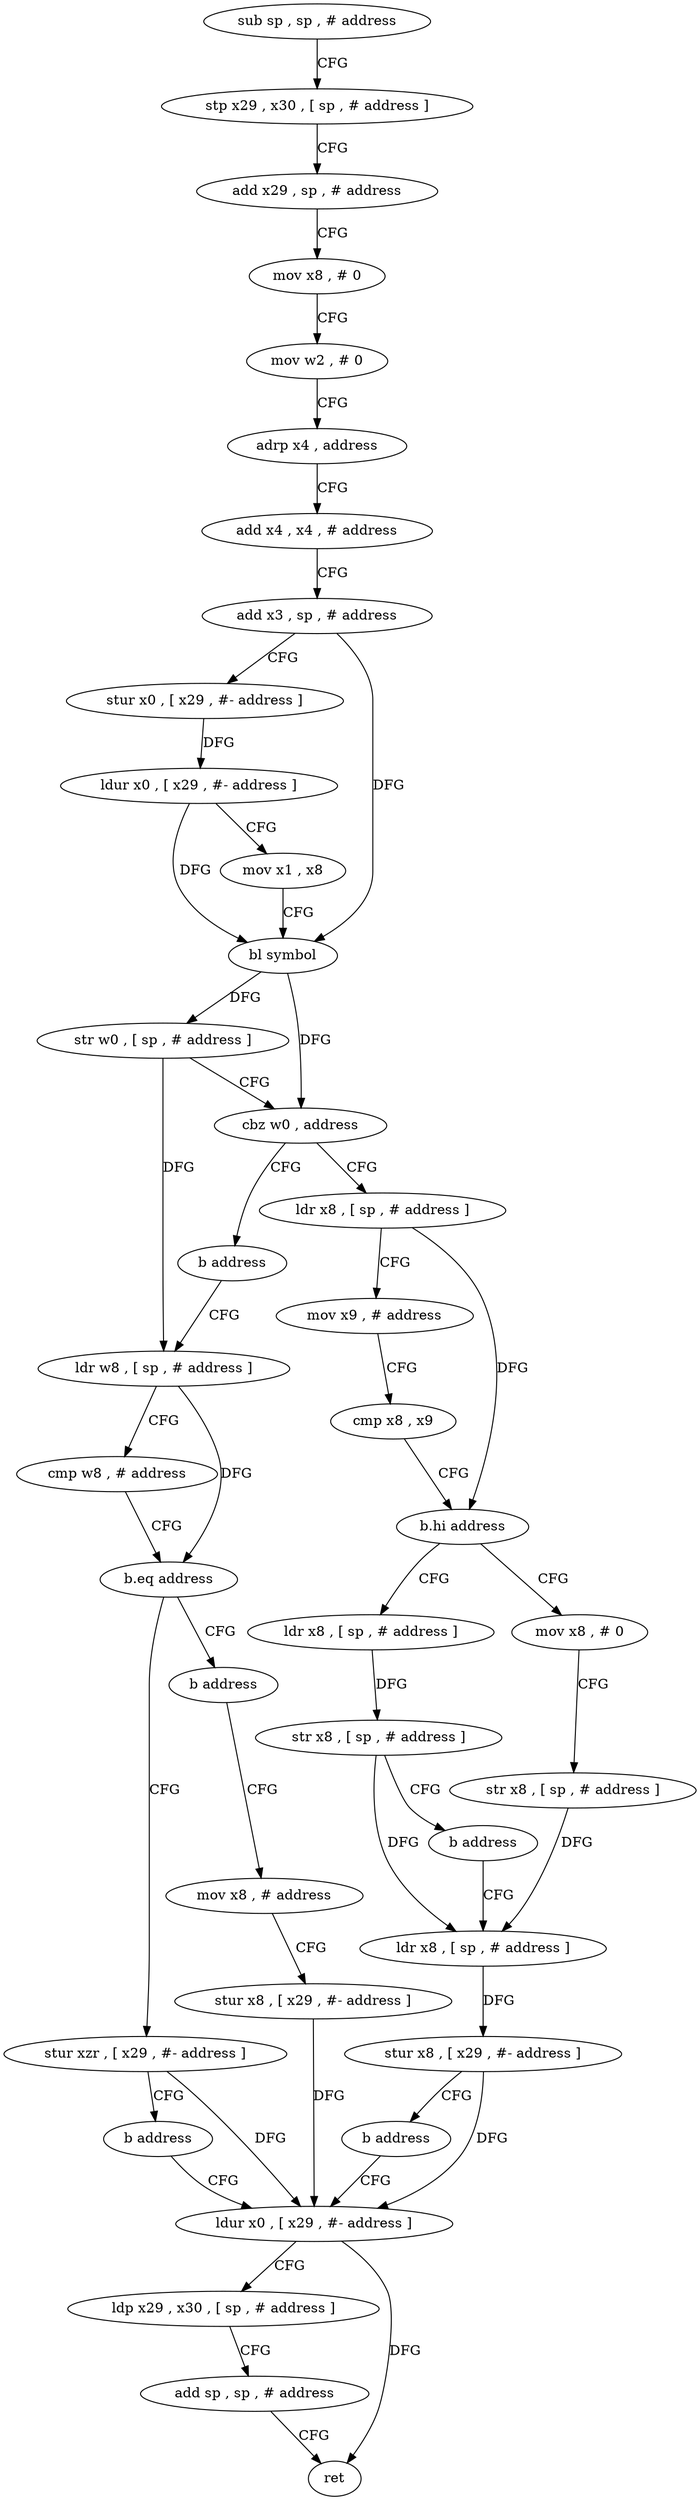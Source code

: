 digraph "func" {
"4226328" [label = "sub sp , sp , # address" ]
"4226332" [label = "stp x29 , x30 , [ sp , # address ]" ]
"4226336" [label = "add x29 , sp , # address" ]
"4226340" [label = "mov x8 , # 0" ]
"4226344" [label = "mov w2 , # 0" ]
"4226348" [label = "adrp x4 , address" ]
"4226352" [label = "add x4 , x4 , # address" ]
"4226356" [label = "add x3 , sp , # address" ]
"4226360" [label = "stur x0 , [ x29 , #- address ]" ]
"4226364" [label = "ldur x0 , [ x29 , #- address ]" ]
"4226368" [label = "mov x1 , x8" ]
"4226372" [label = "bl symbol" ]
"4226376" [label = "str w0 , [ sp , # address ]" ]
"4226380" [label = "cbz w0 , address" ]
"4226404" [label = "ldr x8 , [ sp , # address ]" ]
"4226384" [label = "b address" ]
"4226408" [label = "mov x9 , # address" ]
"4226412" [label = "cmp x8 , x9" ]
"4226416" [label = "b.hi address" ]
"4226432" [label = "mov x8 , # 0" ]
"4226420" [label = "ldr x8 , [ sp , # address ]" ]
"4226388" [label = "ldr w8 , [ sp , # address ]" ]
"4226436" [label = "str x8 , [ sp , # address ]" ]
"4226440" [label = "ldr x8 , [ sp , # address ]" ]
"4226424" [label = "str x8 , [ sp , # address ]" ]
"4226428" [label = "b address" ]
"4226392" [label = "cmp w8 , # address" ]
"4226396" [label = "b.eq address" ]
"4226452" [label = "stur xzr , [ x29 , #- address ]" ]
"4226400" [label = "b address" ]
"4226468" [label = "ldur x0 , [ x29 , #- address ]" ]
"4226472" [label = "ldp x29 , x30 , [ sp , # address ]" ]
"4226476" [label = "add sp , sp , # address" ]
"4226480" [label = "ret" ]
"4226444" [label = "stur x8 , [ x29 , #- address ]" ]
"4226448" [label = "b address" ]
"4226456" [label = "b address" ]
"4226460" [label = "mov x8 , # address" ]
"4226464" [label = "stur x8 , [ x29 , #- address ]" ]
"4226328" -> "4226332" [ label = "CFG" ]
"4226332" -> "4226336" [ label = "CFG" ]
"4226336" -> "4226340" [ label = "CFG" ]
"4226340" -> "4226344" [ label = "CFG" ]
"4226344" -> "4226348" [ label = "CFG" ]
"4226348" -> "4226352" [ label = "CFG" ]
"4226352" -> "4226356" [ label = "CFG" ]
"4226356" -> "4226360" [ label = "CFG" ]
"4226356" -> "4226372" [ label = "DFG" ]
"4226360" -> "4226364" [ label = "DFG" ]
"4226364" -> "4226368" [ label = "CFG" ]
"4226364" -> "4226372" [ label = "DFG" ]
"4226368" -> "4226372" [ label = "CFG" ]
"4226372" -> "4226376" [ label = "DFG" ]
"4226372" -> "4226380" [ label = "DFG" ]
"4226376" -> "4226380" [ label = "CFG" ]
"4226376" -> "4226388" [ label = "DFG" ]
"4226380" -> "4226404" [ label = "CFG" ]
"4226380" -> "4226384" [ label = "CFG" ]
"4226404" -> "4226408" [ label = "CFG" ]
"4226404" -> "4226416" [ label = "DFG" ]
"4226384" -> "4226388" [ label = "CFG" ]
"4226408" -> "4226412" [ label = "CFG" ]
"4226412" -> "4226416" [ label = "CFG" ]
"4226416" -> "4226432" [ label = "CFG" ]
"4226416" -> "4226420" [ label = "CFG" ]
"4226432" -> "4226436" [ label = "CFG" ]
"4226420" -> "4226424" [ label = "DFG" ]
"4226388" -> "4226392" [ label = "CFG" ]
"4226388" -> "4226396" [ label = "DFG" ]
"4226436" -> "4226440" [ label = "DFG" ]
"4226440" -> "4226444" [ label = "DFG" ]
"4226424" -> "4226428" [ label = "CFG" ]
"4226424" -> "4226440" [ label = "DFG" ]
"4226428" -> "4226440" [ label = "CFG" ]
"4226392" -> "4226396" [ label = "CFG" ]
"4226396" -> "4226452" [ label = "CFG" ]
"4226396" -> "4226400" [ label = "CFG" ]
"4226452" -> "4226456" [ label = "CFG" ]
"4226452" -> "4226468" [ label = "DFG" ]
"4226400" -> "4226460" [ label = "CFG" ]
"4226468" -> "4226472" [ label = "CFG" ]
"4226468" -> "4226480" [ label = "DFG" ]
"4226472" -> "4226476" [ label = "CFG" ]
"4226476" -> "4226480" [ label = "CFG" ]
"4226444" -> "4226448" [ label = "CFG" ]
"4226444" -> "4226468" [ label = "DFG" ]
"4226448" -> "4226468" [ label = "CFG" ]
"4226456" -> "4226468" [ label = "CFG" ]
"4226460" -> "4226464" [ label = "CFG" ]
"4226464" -> "4226468" [ label = "DFG" ]
}
